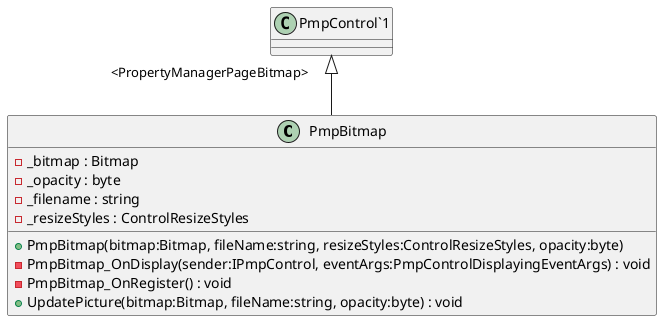 @startuml
class PmpBitmap {
    - _bitmap : Bitmap
    - _opacity : byte
    - _filename : string
    - _resizeStyles : ControlResizeStyles
    + PmpBitmap(bitmap:Bitmap, fileName:string, resizeStyles:ControlResizeStyles, opacity:byte)
    - PmpBitmap_OnDisplay(sender:IPmpControl, eventArgs:PmpControlDisplayingEventArgs) : void
    - PmpBitmap_OnRegister() : void
    + UpdatePicture(bitmap:Bitmap, fileName:string, opacity:byte) : void
}
"PmpControl`1" "<PropertyManagerPageBitmap>" <|-- PmpBitmap
@enduml
